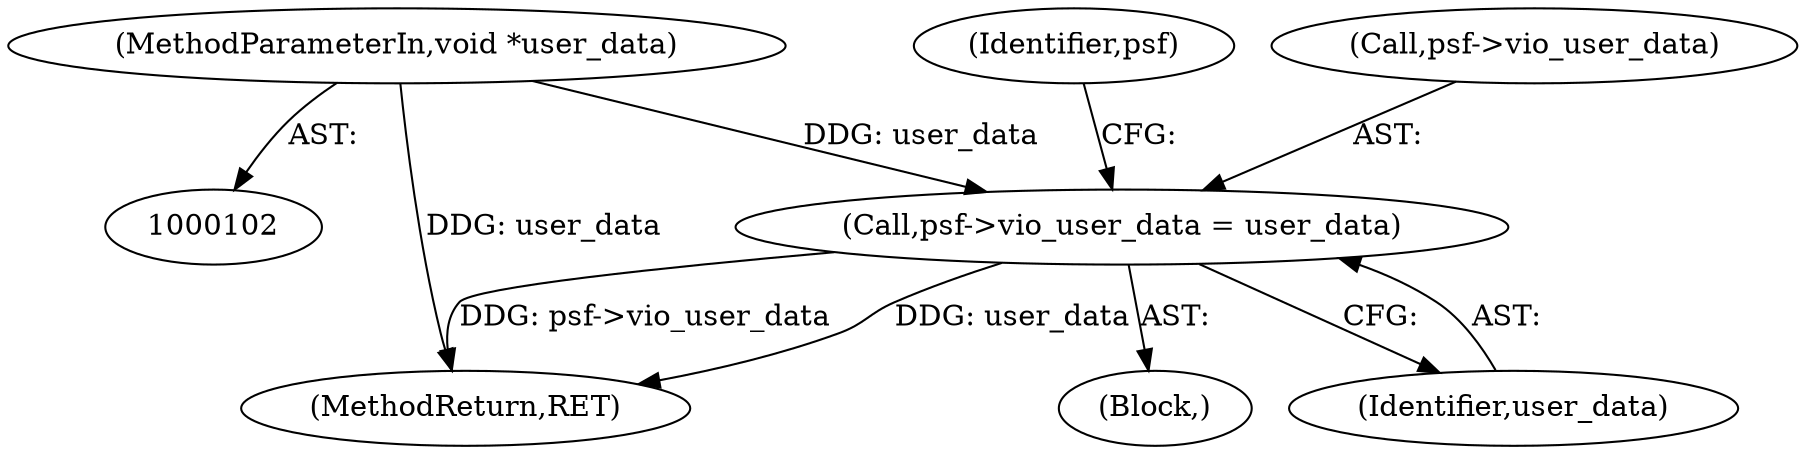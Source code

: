 digraph "0_libsndfile_708e996c87c5fae77b104ccfeb8f6db784c32074_21@pointer" {
"1000213" [label="(Call,psf->vio_user_data = user_data)"];
"1000106" [label="(MethodParameterIn,void *user_data)"];
"1000229" [label="(MethodReturn,RET)"];
"1000213" [label="(Call,psf->vio_user_data = user_data)"];
"1000107" [label="(Block,)"];
"1000106" [label="(MethodParameterIn,void *user_data)"];
"1000221" [label="(Identifier,psf)"];
"1000217" [label="(Identifier,user_data)"];
"1000214" [label="(Call,psf->vio_user_data)"];
"1000213" -> "1000107"  [label="AST: "];
"1000213" -> "1000217"  [label="CFG: "];
"1000214" -> "1000213"  [label="AST: "];
"1000217" -> "1000213"  [label="AST: "];
"1000221" -> "1000213"  [label="CFG: "];
"1000213" -> "1000229"  [label="DDG: user_data"];
"1000213" -> "1000229"  [label="DDG: psf->vio_user_data"];
"1000106" -> "1000213"  [label="DDG: user_data"];
"1000106" -> "1000102"  [label="AST: "];
"1000106" -> "1000229"  [label="DDG: user_data"];
}

